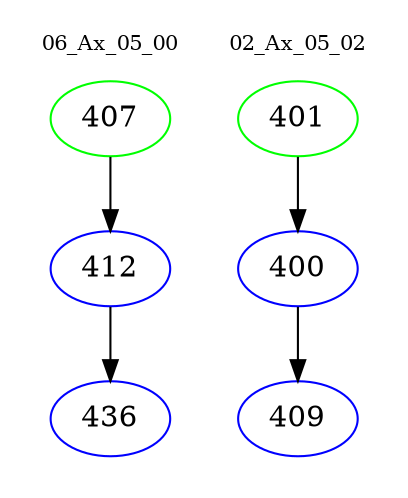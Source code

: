 digraph{
subgraph cluster_0 {
color = white
label = "06_Ax_05_00";
fontsize=10;
T0_407 [label="407", color="green"]
T0_407 -> T0_412 [color="black"]
T0_412 [label="412", color="blue"]
T0_412 -> T0_436 [color="black"]
T0_436 [label="436", color="blue"]
}
subgraph cluster_1 {
color = white
label = "02_Ax_05_02";
fontsize=10;
T1_401 [label="401", color="green"]
T1_401 -> T1_400 [color="black"]
T1_400 [label="400", color="blue"]
T1_400 -> T1_409 [color="black"]
T1_409 [label="409", color="blue"]
}
}
